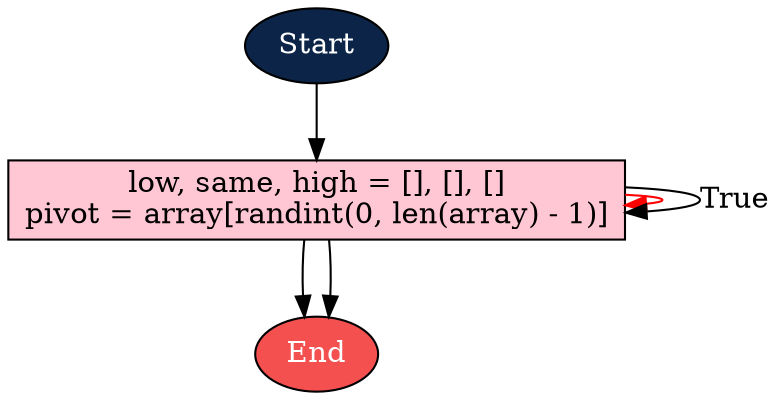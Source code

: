 digraph my_graph {
bgcolor="white"
4355294544 [shape=ellipse] [label="Start"] [type="START"] [style=filled fillcolor="#0B2447" fontcolor=white]
L0 [shape=diamond] [label="['len(array) < 2']"] [type="CONDITIONS"] [style=filled fillcolor="#ECB365" fontcolor=black]
L0 [shape=ellipse] [label="array"] [type="RETURN"] [style=filled fillcolor="#BAD7E9" fontcolor=black]
L0 [shape=rect] [label="low, same, high = [], [], []
pivot = array[randint(0, len(array) - 1)]
"] [type="STATEMENT"] [style=filled fillcolor="#FFC6D3" fontcolor=black]
L999999 [shape=ellipse] [label="End"] [type="END"] [style=filled fillcolor="#F45050" fontcolor=white]
4355294544 -> L0   [source="@if_to_prev_node : {} -> ACNode(_info={'conditions': ['len(array) < 2'], 'type': 'IF'}, _type='CONDITIONS', _indent=4, _line_no=0)"]
L0 -> L0 [color=red]  [source="@if_to_next_sibling : ACNode(_info={'conditions': ['len(array) < 2'], 'type': 'IF'}, _type='CONDITIONS', _indent=4, _line_no=0) -> ACNode(_info={'type': 'ASSIGN', 'value': 'low, same, high = [], [], []\npivot = array[randint(0, len(array) - 1)]\n'}, _type='STATEMENT', _indent=4, _line_no=0)"]
{rank=same; L0; L0;}
L0 -> L999999   [source="@return_to_end : ACNode(_info={'name': 'array'}, _type='RETURN', _indent=8, _line_no=0) -> {}"]
L0 -> L0  [label=True] [source="@return_2 : ACNode(_info={'conditions': ['len(array) < 2'], 'type': 'IF'}, _type='CONDITIONS', _indent=4, _line_no=0) -> ACNode(_info={'name': 'array'}, _type='RETURN', _indent=8, _line_no=0)"]
L0 -> L999999   [source="@prev_to_end : ACNode(_info={'type': 'ASSIGN', 'value': 'low, same, high = [], [], []\npivot = array[randint(0, len(array) - 1)]\n'}, _type='STATEMENT', _indent=4, _line_no=0) -> {}"]

}
